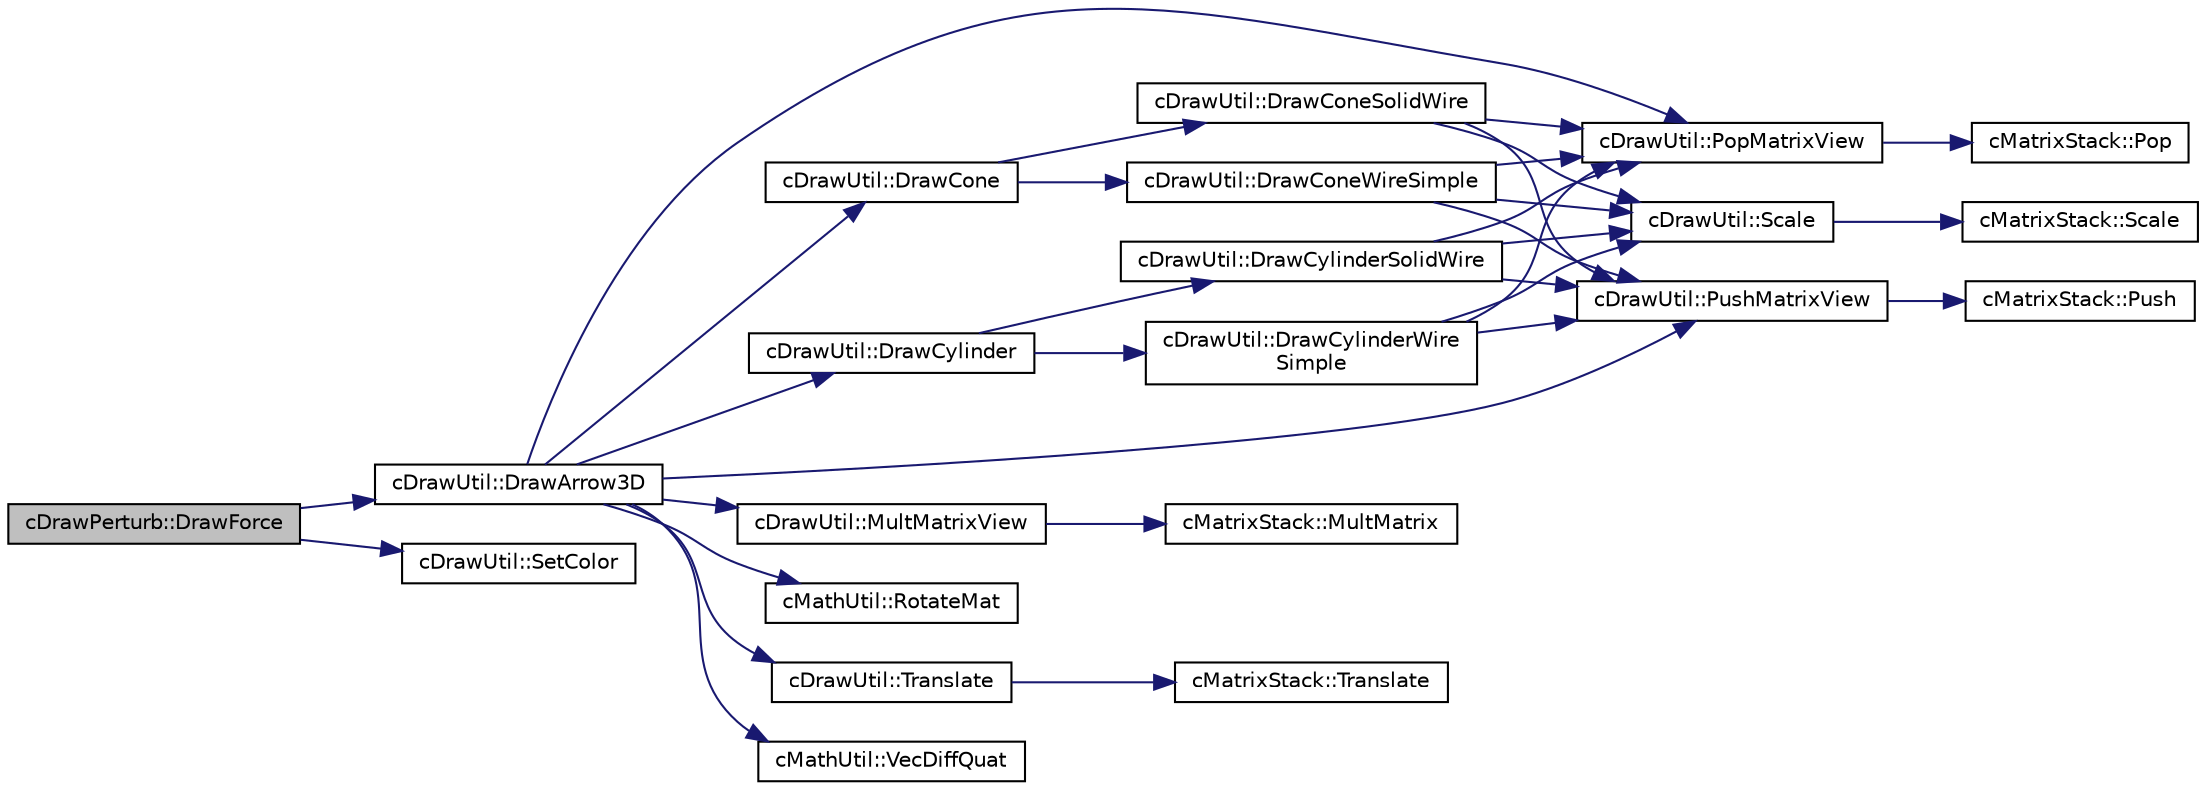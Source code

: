 digraph "cDrawPerturb::DrawForce"
{
 // LATEX_PDF_SIZE
  edge [fontname="Helvetica",fontsize="10",labelfontname="Helvetica",labelfontsize="10"];
  node [fontname="Helvetica",fontsize="10",shape=record];
  rankdir="LR";
  Node1 [label="cDrawPerturb::DrawForce",height=0.2,width=0.4,color="black", fillcolor="grey75", style="filled", fontcolor="black",tooltip=" "];
  Node1 -> Node2 [color="midnightblue",fontsize="10",style="solid",fontname="Helvetica"];
  Node2 [label="cDrawUtil::DrawArrow3D",height=0.2,width=0.4,color="black", fillcolor="white", style="filled",URL="$classc_draw_util.html#a89dd77a06bb4499170532721a232caf3",tooltip=" "];
  Node2 -> Node3 [color="midnightblue",fontsize="10",style="solid",fontname="Helvetica"];
  Node3 [label="cDrawUtil::DrawCone",height=0.2,width=0.4,color="black", fillcolor="white", style="filled",URL="$classc_draw_util.html#a3092717fbf1294d91622c56fd1f4200f",tooltip=" "];
  Node3 -> Node4 [color="midnightblue",fontsize="10",style="solid",fontname="Helvetica"];
  Node4 [label="cDrawUtil::DrawConeSolidWire",height=0.2,width=0.4,color="black", fillcolor="white", style="filled",URL="$classc_draw_util.html#a1d4b21b7ff68f3c815ea07659633eb60",tooltip=" "];
  Node4 -> Node5 [color="midnightblue",fontsize="10",style="solid",fontname="Helvetica"];
  Node5 [label="cDrawUtil::PopMatrixView",height=0.2,width=0.4,color="black", fillcolor="white", style="filled",URL="$classc_draw_util.html#a8bec79da8550795d4b4966a94af7cf51",tooltip=" "];
  Node5 -> Node6 [color="midnightblue",fontsize="10",style="solid",fontname="Helvetica"];
  Node6 [label="cMatrixStack::Pop",height=0.2,width=0.4,color="black", fillcolor="white", style="filled",URL="$classc_matrix_stack.html#a6be215a8d6dc7f91c8e9577a8b550bfc",tooltip=" "];
  Node4 -> Node7 [color="midnightblue",fontsize="10",style="solid",fontname="Helvetica"];
  Node7 [label="cDrawUtil::PushMatrixView",height=0.2,width=0.4,color="black", fillcolor="white", style="filled",URL="$classc_draw_util.html#a166a3c9df5df3cb262d090cb2aaba33b",tooltip=" "];
  Node7 -> Node8 [color="midnightblue",fontsize="10",style="solid",fontname="Helvetica"];
  Node8 [label="cMatrixStack::Push",height=0.2,width=0.4,color="black", fillcolor="white", style="filled",URL="$classc_matrix_stack.html#aac0bfd176fd31cabb3e74a0a12b5a5d9",tooltip=" "];
  Node4 -> Node9 [color="midnightblue",fontsize="10",style="solid",fontname="Helvetica"];
  Node9 [label="cDrawUtil::Scale",height=0.2,width=0.4,color="black", fillcolor="white", style="filled",URL="$classc_draw_util.html#a9bb8552fad17d6bb2b5e6bb523859a61",tooltip=" "];
  Node9 -> Node10 [color="midnightblue",fontsize="10",style="solid",fontname="Helvetica"];
  Node10 [label="cMatrixStack::Scale",height=0.2,width=0.4,color="black", fillcolor="white", style="filled",URL="$classc_matrix_stack.html#a5ec94676f022413d2acdc471dd112614",tooltip=" "];
  Node3 -> Node11 [color="midnightblue",fontsize="10",style="solid",fontname="Helvetica"];
  Node11 [label="cDrawUtil::DrawConeWireSimple",height=0.2,width=0.4,color="black", fillcolor="white", style="filled",URL="$classc_draw_util.html#a623475b9348ce02b6ca0f801b8ab3611",tooltip=" "];
  Node11 -> Node5 [color="midnightblue",fontsize="10",style="solid",fontname="Helvetica"];
  Node11 -> Node7 [color="midnightblue",fontsize="10",style="solid",fontname="Helvetica"];
  Node11 -> Node9 [color="midnightblue",fontsize="10",style="solid",fontname="Helvetica"];
  Node2 -> Node12 [color="midnightblue",fontsize="10",style="solid",fontname="Helvetica"];
  Node12 [label="cDrawUtil::DrawCylinder",height=0.2,width=0.4,color="black", fillcolor="white", style="filled",URL="$classc_draw_util.html#a1a52979a8d1cdcc91f6ccbc35bb82673",tooltip=" "];
  Node12 -> Node13 [color="midnightblue",fontsize="10",style="solid",fontname="Helvetica"];
  Node13 [label="cDrawUtil::DrawCylinderSolidWire",height=0.2,width=0.4,color="black", fillcolor="white", style="filled",URL="$classc_draw_util.html#a21a2bc0dc6ccdcf964174dee322aa079",tooltip=" "];
  Node13 -> Node5 [color="midnightblue",fontsize="10",style="solid",fontname="Helvetica"];
  Node13 -> Node7 [color="midnightblue",fontsize="10",style="solid",fontname="Helvetica"];
  Node13 -> Node9 [color="midnightblue",fontsize="10",style="solid",fontname="Helvetica"];
  Node12 -> Node14 [color="midnightblue",fontsize="10",style="solid",fontname="Helvetica"];
  Node14 [label="cDrawUtil::DrawCylinderWire\lSimple",height=0.2,width=0.4,color="black", fillcolor="white", style="filled",URL="$classc_draw_util.html#adf01870cb24c7cb319094a0ce2e51674",tooltip=" "];
  Node14 -> Node5 [color="midnightblue",fontsize="10",style="solid",fontname="Helvetica"];
  Node14 -> Node7 [color="midnightblue",fontsize="10",style="solid",fontname="Helvetica"];
  Node14 -> Node9 [color="midnightblue",fontsize="10",style="solid",fontname="Helvetica"];
  Node2 -> Node15 [color="midnightblue",fontsize="10",style="solid",fontname="Helvetica"];
  Node15 [label="cDrawUtil::MultMatrixView",height=0.2,width=0.4,color="black", fillcolor="white", style="filled",URL="$classc_draw_util.html#aa01624e1ccc51c5a2e69fb1ad8cea7f7",tooltip=" "];
  Node15 -> Node16 [color="midnightblue",fontsize="10",style="solid",fontname="Helvetica"];
  Node16 [label="cMatrixStack::MultMatrix",height=0.2,width=0.4,color="black", fillcolor="white", style="filled",URL="$classc_matrix_stack.html#a633ad90c4738625bb37dfcb4f2c9da6f",tooltip=" "];
  Node2 -> Node5 [color="midnightblue",fontsize="10",style="solid",fontname="Helvetica"];
  Node2 -> Node7 [color="midnightblue",fontsize="10",style="solid",fontname="Helvetica"];
  Node2 -> Node17 [color="midnightblue",fontsize="10",style="solid",fontname="Helvetica"];
  Node17 [label="cMathUtil::RotateMat",height=0.2,width=0.4,color="black", fillcolor="white", style="filled",URL="$classc_math_util.html#a551bc548582ac0db39df5a58feca1f0a",tooltip=" "];
  Node2 -> Node18 [color="midnightblue",fontsize="10",style="solid",fontname="Helvetica"];
  Node18 [label="cDrawUtil::Translate",height=0.2,width=0.4,color="black", fillcolor="white", style="filled",URL="$classc_draw_util.html#a1904a7034bb0ec43afdab4642d36e543",tooltip=" "];
  Node18 -> Node19 [color="midnightblue",fontsize="10",style="solid",fontname="Helvetica"];
  Node19 [label="cMatrixStack::Translate",height=0.2,width=0.4,color="black", fillcolor="white", style="filled",URL="$classc_matrix_stack.html#a9ab74621b7112ebf367e7c6feafff233",tooltip=" "];
  Node2 -> Node20 [color="midnightblue",fontsize="10",style="solid",fontname="Helvetica"];
  Node20 [label="cMathUtil::VecDiffQuat",height=0.2,width=0.4,color="black", fillcolor="white", style="filled",URL="$classc_math_util.html#a0a76ea9956d1d8c61bff3e8f15a73150",tooltip=" "];
  Node1 -> Node21 [color="midnightblue",fontsize="10",style="solid",fontname="Helvetica"];
  Node21 [label="cDrawUtil::SetColor",height=0.2,width=0.4,color="black", fillcolor="white", style="filled",URL="$classc_draw_util.html#a4b68878bee6cbfe53db7dc6bb9e16f70",tooltip=" "];
}
